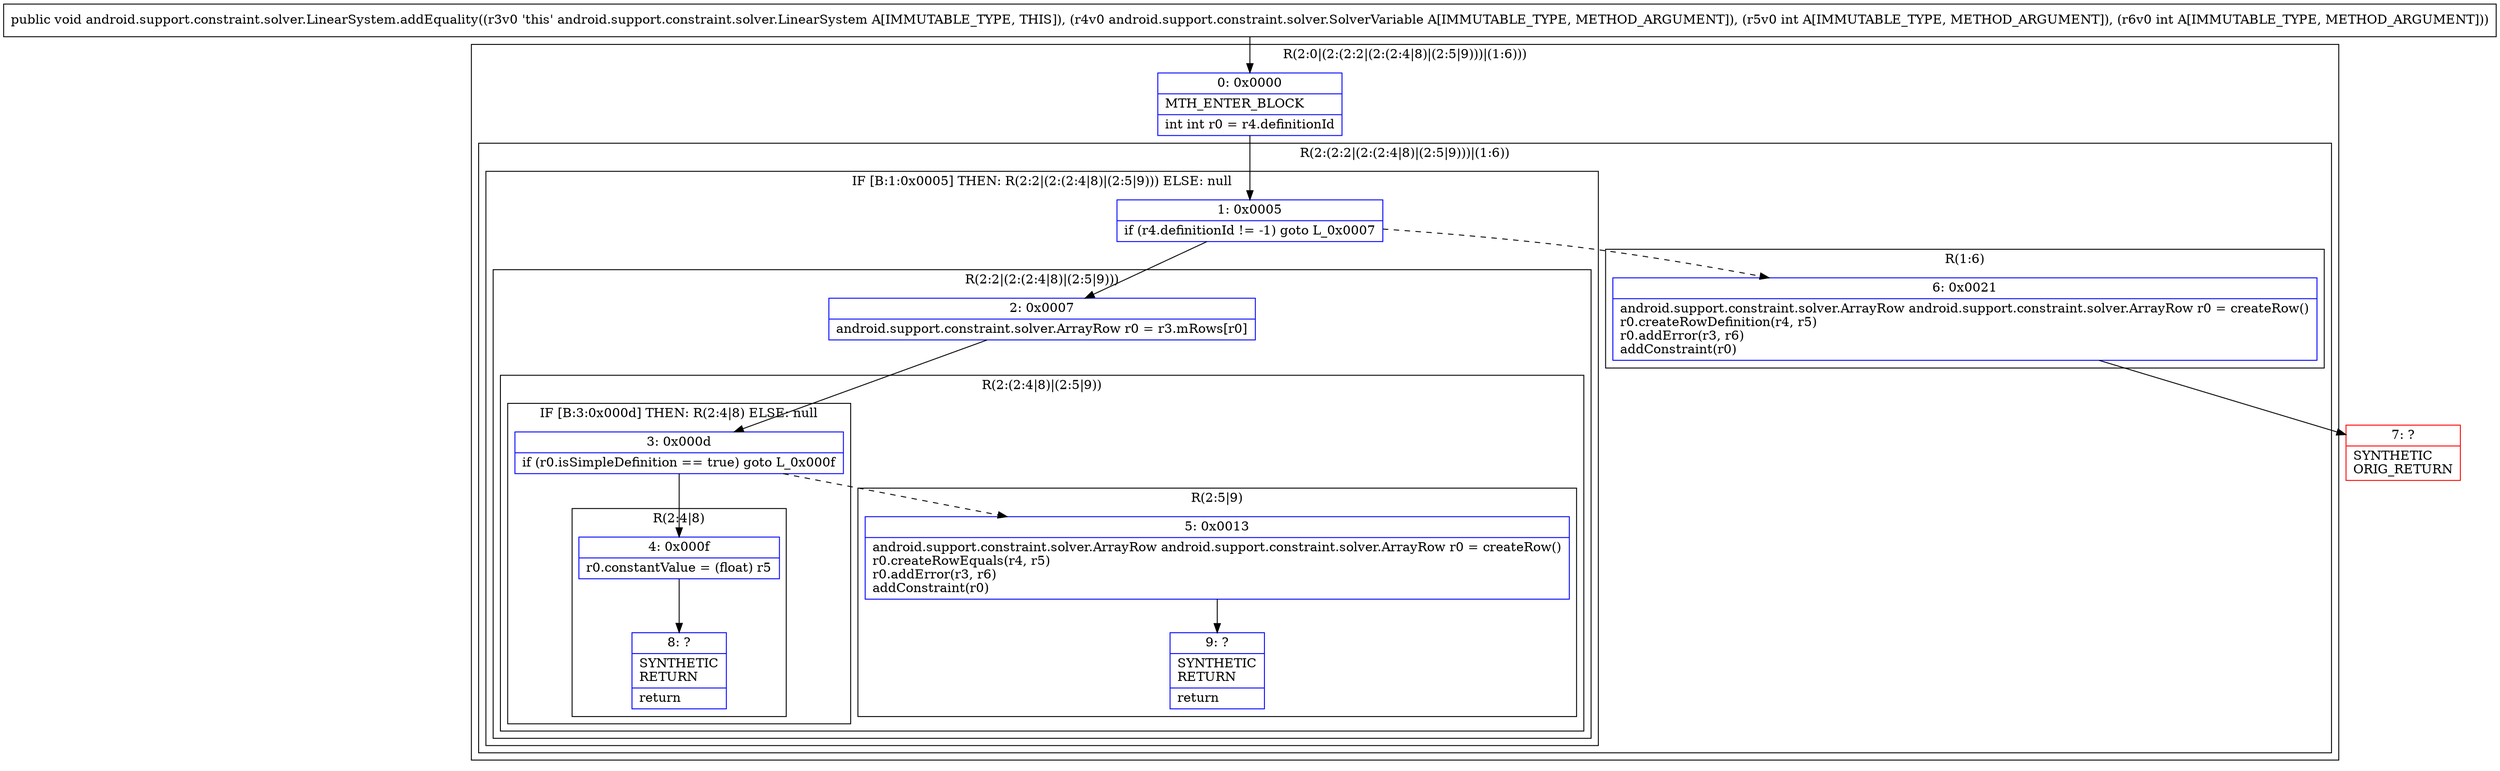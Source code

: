 digraph "CFG forandroid.support.constraint.solver.LinearSystem.addEquality(Landroid\/support\/constraint\/solver\/SolverVariable;II)V" {
subgraph cluster_Region_1143335830 {
label = "R(2:0|(2:(2:2|(2:(2:4|8)|(2:5|9)))|(1:6)))";
node [shape=record,color=blue];
Node_0 [shape=record,label="{0\:\ 0x0000|MTH_ENTER_BLOCK\l|int int r0 = r4.definitionId\l}"];
subgraph cluster_Region_1137720316 {
label = "R(2:(2:2|(2:(2:4|8)|(2:5|9)))|(1:6))";
node [shape=record,color=blue];
subgraph cluster_IfRegion_733065132 {
label = "IF [B:1:0x0005] THEN: R(2:2|(2:(2:4|8)|(2:5|9))) ELSE: null";
node [shape=record,color=blue];
Node_1 [shape=record,label="{1\:\ 0x0005|if (r4.definitionId != \-1) goto L_0x0007\l}"];
subgraph cluster_Region_596799408 {
label = "R(2:2|(2:(2:4|8)|(2:5|9)))";
node [shape=record,color=blue];
Node_2 [shape=record,label="{2\:\ 0x0007|android.support.constraint.solver.ArrayRow r0 = r3.mRows[r0]\l}"];
subgraph cluster_Region_1523089091 {
label = "R(2:(2:4|8)|(2:5|9))";
node [shape=record,color=blue];
subgraph cluster_IfRegion_1164893358 {
label = "IF [B:3:0x000d] THEN: R(2:4|8) ELSE: null";
node [shape=record,color=blue];
Node_3 [shape=record,label="{3\:\ 0x000d|if (r0.isSimpleDefinition == true) goto L_0x000f\l}"];
subgraph cluster_Region_788326094 {
label = "R(2:4|8)";
node [shape=record,color=blue];
Node_4 [shape=record,label="{4\:\ 0x000f|r0.constantValue = (float) r5\l}"];
Node_8 [shape=record,label="{8\:\ ?|SYNTHETIC\lRETURN\l|return\l}"];
}
}
subgraph cluster_Region_514057038 {
label = "R(2:5|9)";
node [shape=record,color=blue];
Node_5 [shape=record,label="{5\:\ 0x0013|android.support.constraint.solver.ArrayRow android.support.constraint.solver.ArrayRow r0 = createRow()\lr0.createRowEquals(r4, r5)\lr0.addError(r3, r6)\laddConstraint(r0)\l}"];
Node_9 [shape=record,label="{9\:\ ?|SYNTHETIC\lRETURN\l|return\l}"];
}
}
}
}
subgraph cluster_Region_2060213511 {
label = "R(1:6)";
node [shape=record,color=blue];
Node_6 [shape=record,label="{6\:\ 0x0021|android.support.constraint.solver.ArrayRow android.support.constraint.solver.ArrayRow r0 = createRow()\lr0.createRowDefinition(r4, r5)\lr0.addError(r3, r6)\laddConstraint(r0)\l}"];
}
}
}
Node_7 [shape=record,color=red,label="{7\:\ ?|SYNTHETIC\lORIG_RETURN\l}"];
MethodNode[shape=record,label="{public void android.support.constraint.solver.LinearSystem.addEquality((r3v0 'this' android.support.constraint.solver.LinearSystem A[IMMUTABLE_TYPE, THIS]), (r4v0 android.support.constraint.solver.SolverVariable A[IMMUTABLE_TYPE, METHOD_ARGUMENT]), (r5v0 int A[IMMUTABLE_TYPE, METHOD_ARGUMENT]), (r6v0 int A[IMMUTABLE_TYPE, METHOD_ARGUMENT])) }"];
MethodNode -> Node_0;
Node_0 -> Node_1;
Node_1 -> Node_2;
Node_1 -> Node_6[style=dashed];
Node_2 -> Node_3;
Node_3 -> Node_4;
Node_3 -> Node_5[style=dashed];
Node_4 -> Node_8;
Node_5 -> Node_9;
Node_6 -> Node_7;
}

